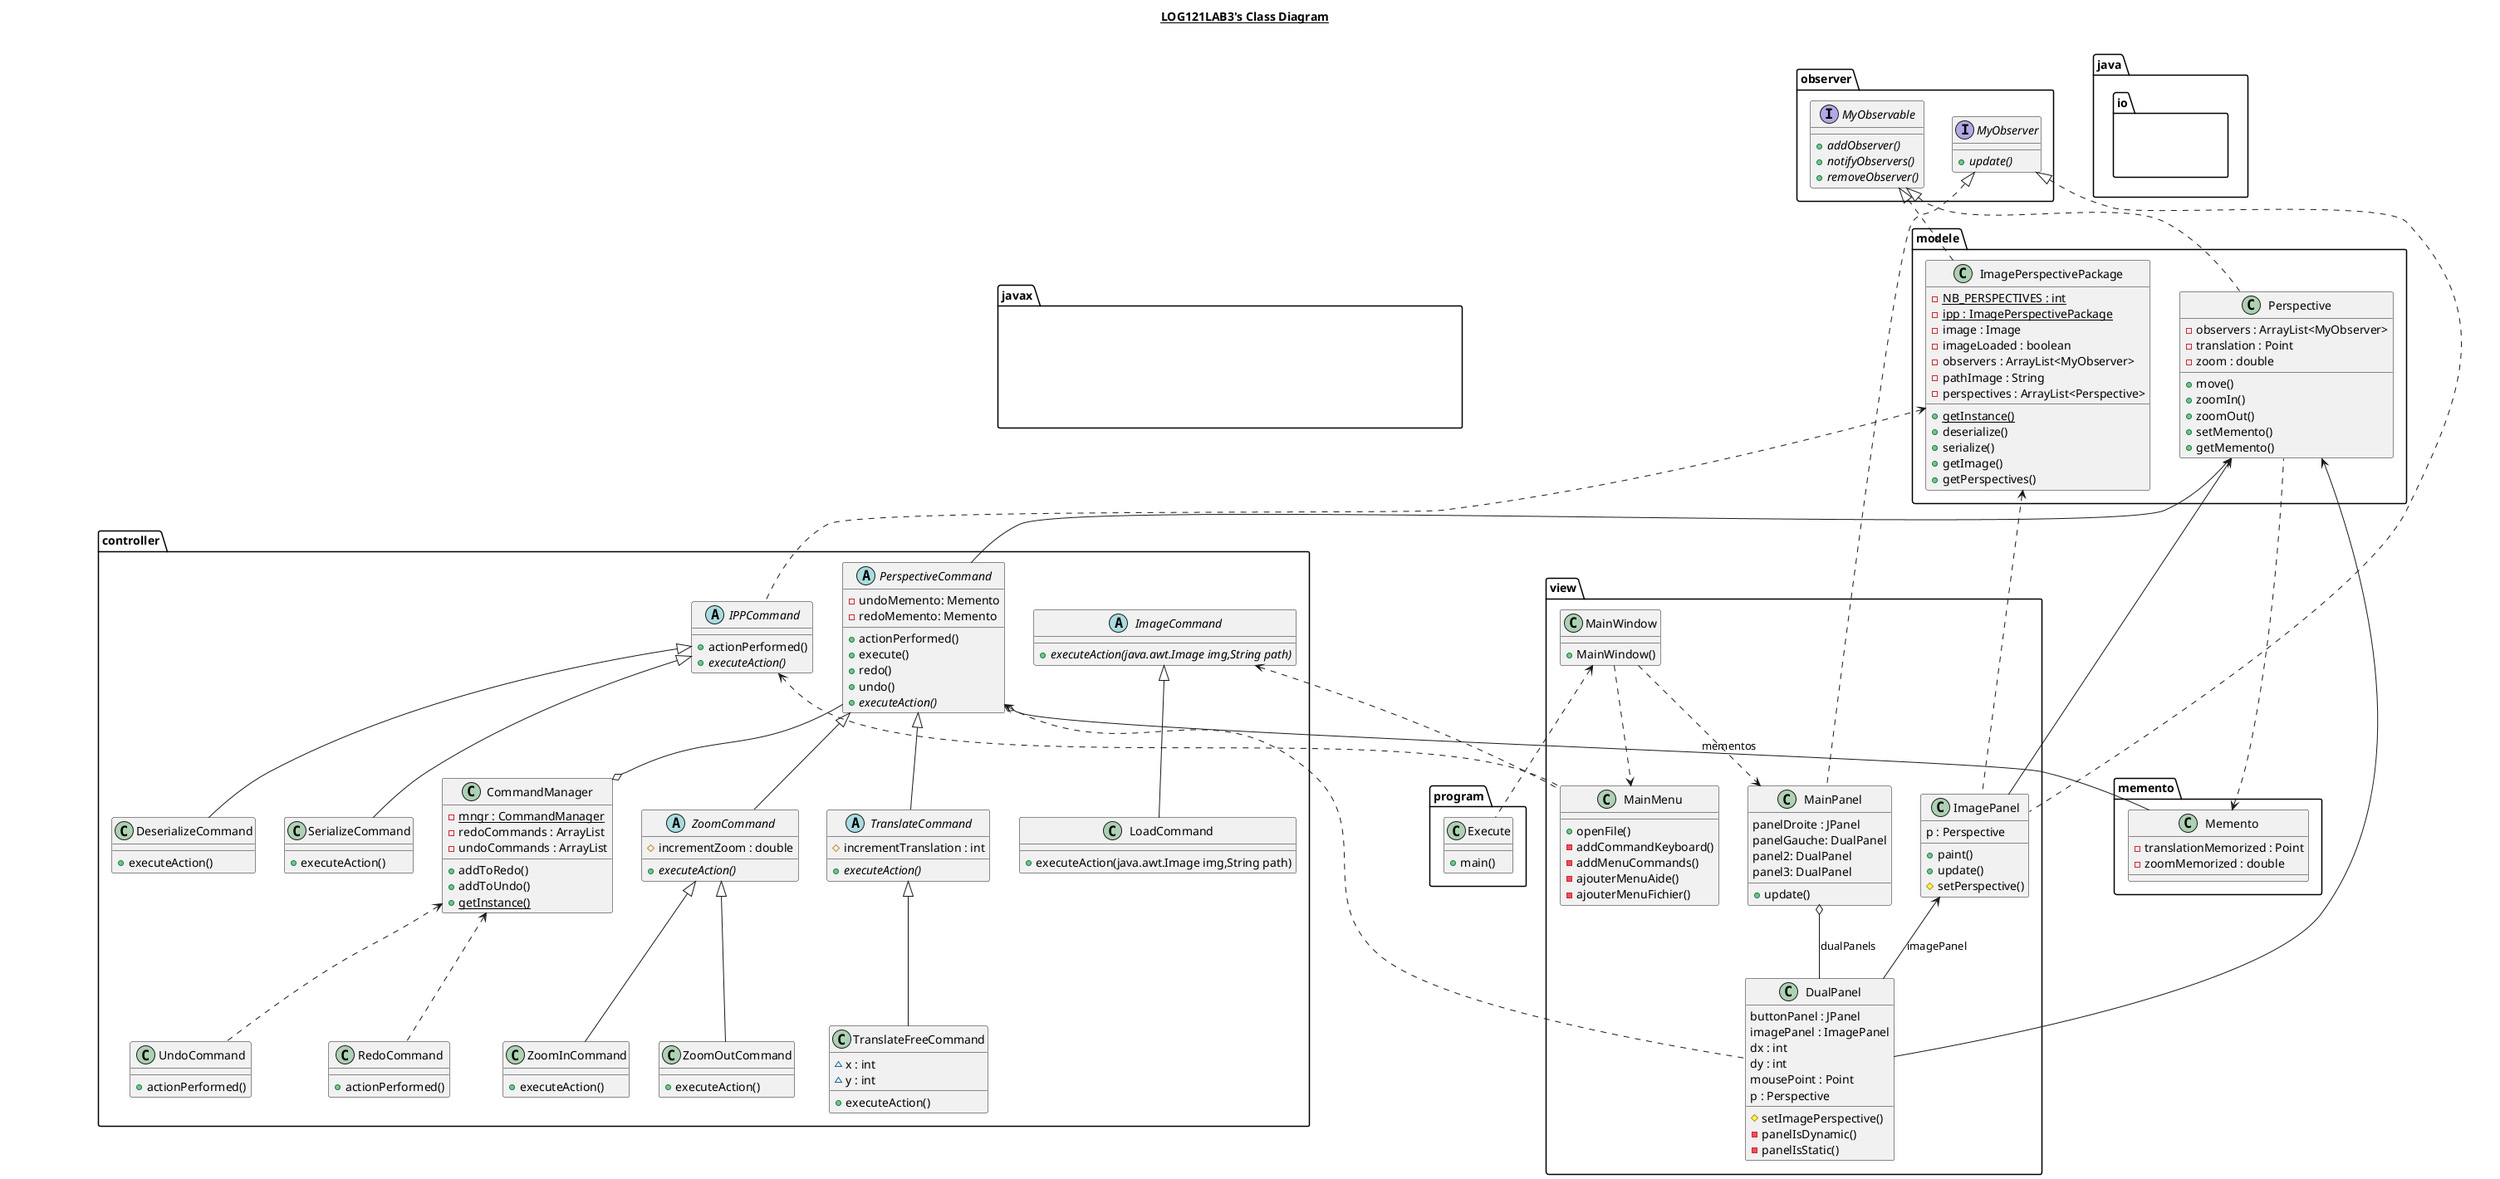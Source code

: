 @startuml

title __LOG121LAB3's Class Diagram__\n

  namespace controller {
    class controller.CommandManager {
    {static} - mngr : CommandManager
            - redoCommands : ArrayList
            - undoCommands : ArrayList
            + addToRedo()
            + addToUndo()
            {static} + getInstance()
    }
  }
  

  namespace controller {
      abstract class controller.IPPCommand {
          + actionPerformed()
          {abstract} + executeAction()
      }
    }


    namespace controller {
      abstract class controller.ImageCommand {
          {abstract} + executeAction(java.awt.Image img,String path)
      }
    }


    namespace controller {
      class controller.LoadCommand {
          + executeAction(java.awt.Image img,String path)
      }
    }


    namespace controller {
      abstract class controller.PerspectiveCommand {
          -undoMemento: Memento
          -redoMemento: Memento
          + actionPerformed()
          + execute()
          + redo()
          + undo()
          {abstract} + executeAction()
      }
    }


    namespace controller {
      class controller.RedoCommand {
          + actionPerformed()
      }
    }


    namespace controller {
      class controller.SerializeCommand {
          + executeAction()
      }
    }

    namespace controller {
          class controller.DeserializeCommand {
              + executeAction()
          }
        }


    namespace controller {
      abstract class controller.TranslateCommand {
          # incrementTranslation : int
          {abstract} + executeAction()
      }
    }


    namespace controller {
      class controller.TranslateFreeCommand {
          ~ x : int
          ~ y : int
          + executeAction()
      }
    }


    namespace controller {
      class controller.UndoCommand {
          + actionPerformed()
      }
    }


    namespace controller {
      abstract class controller.ZoomCommand {
          # incrementZoom : double
          {abstract} + executeAction()
      }
    }


    namespace controller {
      class controller.ZoomInCommand {
          + executeAction()
      }
    }


    namespace controller {
      class controller.ZoomOutCommand {
          + executeAction()
      }
    }
  

  namespace memento {
    class memento.Memento {
        - translationMemorized : Point
        - zoomMemorized : double
    }
  }
  

  namespace modele {
      class modele.ImagePerspectivePackage {
          {static} - NB_PERSPECTIVES : int
          {static} - ipp : ImagePerspectivePackage
          - image : Image
          - imageLoaded : boolean
          - observers : ArrayList<MyObserver>
          - pathImage : String
          - perspectives : ArrayList<Perspective>
         {static} + getInstance()
          + deserialize()
          + serialize()
          + getImage()
          + getPerspectives()

      }
    }


    namespace modele {
      class modele.Perspective {
          - observers : ArrayList<MyObserver>
          - translation : Point
          - zoom : double
          + move()
          + zoomIn()
          + zoomOut()
          + setMemento()
          + getMemento()
      }
    }
  

   namespace observer {
      interface observer.MyObservable {
          {abstract} + addObserver()
          {abstract} + notifyObservers()
          {abstract} + removeObserver()
      }
    }


    namespace observer {
      interface observer.MyObserver {
          {abstract} + update()
      }
    }
  

  namespace program {
    class program.Execute {
        +main()
    }
  }
  

  namespace view {
      class view.DualPanel {
          buttonPanel : JPanel
          imagePanel : ImagePanel
          dx : int
          dy : int
          mousePoint : Point
          p : Perspective
          # setImagePerspective()
          - panelIsDynamic()
          - panelIsStatic()
      }
    }


    namespace view {
      class view.ImagePanel {
          p : Perspective
          + paint()
          + update()
          # setPerspective()
      }
    }


    namespace view {
      class view.MainMenu {
          + openFile()
          - addCommandKeyboard()
          - addMenuCommands()
          - ajouterMenuAide()
          - ajouterMenuFichier()
      }
    }


    namespace view {
      class view.MainPanel {
          panelDroite : JPanel
          panelGauche: DualPanel
          panel2: DualPanel
          panel3: DualPanel
          + update()
      }
    }


    namespace view {
      class view.MainWindow {
          + MainWindow()
      }
    }
  

  controller.DeserializeCommand -up-|> controller.IPPCommand
  controller.IPPCommand -up-|> javax.swing.AbstractAction
  controller.LoadCommand -up-|> controller.ImageCommand
  controller.PerspectiveCommand -up-|> javax.swing.AbstractAction
  controller.PerspectiveCommand -up-> modele.Perspective
  controller.PerspectiveCommand o-- memento.Memento : mementos
  controller.RedoCommand -up-|> javax.swing.AbstractAction
  controller.SerializeCommand -up-|> controller.IPPCommand
  controller.TranslateCommand -up-|> controller.PerspectiveCommand
  controller.TranslateFreeCommand -up-|> controller.TranslateCommand
  controller.UndoCommand -up-|> javax.swing.AbstractAction
  controller.ZoomCommand -up-|> controller.PerspectiveCommand
  controller.ZoomInCommand -up-|> controller.ZoomCommand
  controller.ZoomOutCommand -up-|> controller.ZoomCommand
  modele.ImagePerspectivePackage .up.|> java.io.Serializable
  modele.ImagePerspectivePackage .up.|> observer.MyObservable
  modele.Perspective .up.|> java.io.Serializable
  modele.Perspective .up.|> observer.MyObservable
  view.DualPanel -up-|> javax.swing.JPanel
  view.DualPanel -up-> view.ImagePanel : imagePanel
  view.DualPanel -up-> modele.Perspective
  view.ImagePanel .up.|> observer.MyObserver
  view.ImagePanel -up-|> javax.swing.JPanel
  view.ImagePanel -up-> modele.Perspective
  view.MainMenu -up-|> javax.swing.JMenuBar
  view.MainPanel .up.|> observer.MyObserver
  view.MainPanel -up-|> javax.swing.JPanel
  view.MainPanel o-- view.DualPanel : dualPanels
  view.MainWindow -up-|> javax.swing.JFrame
  program.Execute .up.> view.MainWindow
  view.MainPanel <.up. view.MainWindow
  view.MainMenu <.up. view.MainWindow
  controller.RedoCommand .up.> controller.CommandManager
  controller.UndoCommand .up.> controller.CommandManager
  controller.PerspectiveCommand --o controller.CommandManager
  view.DualPanel .up.> controller.PerspectiveCommand
  view.MainMenu .up.> controller.IPPCommand
  view.MainMenu .up.> controller.ImageCommand
  controller.IPPCommand .up.> modele.ImagePerspectivePackage
  view.ImagePanel .up.> modele.ImagePerspectivePackage
  modele.Perspective .up.> memento.Memento


hide java.io.Serializable
hide javax.swing

@enduml
